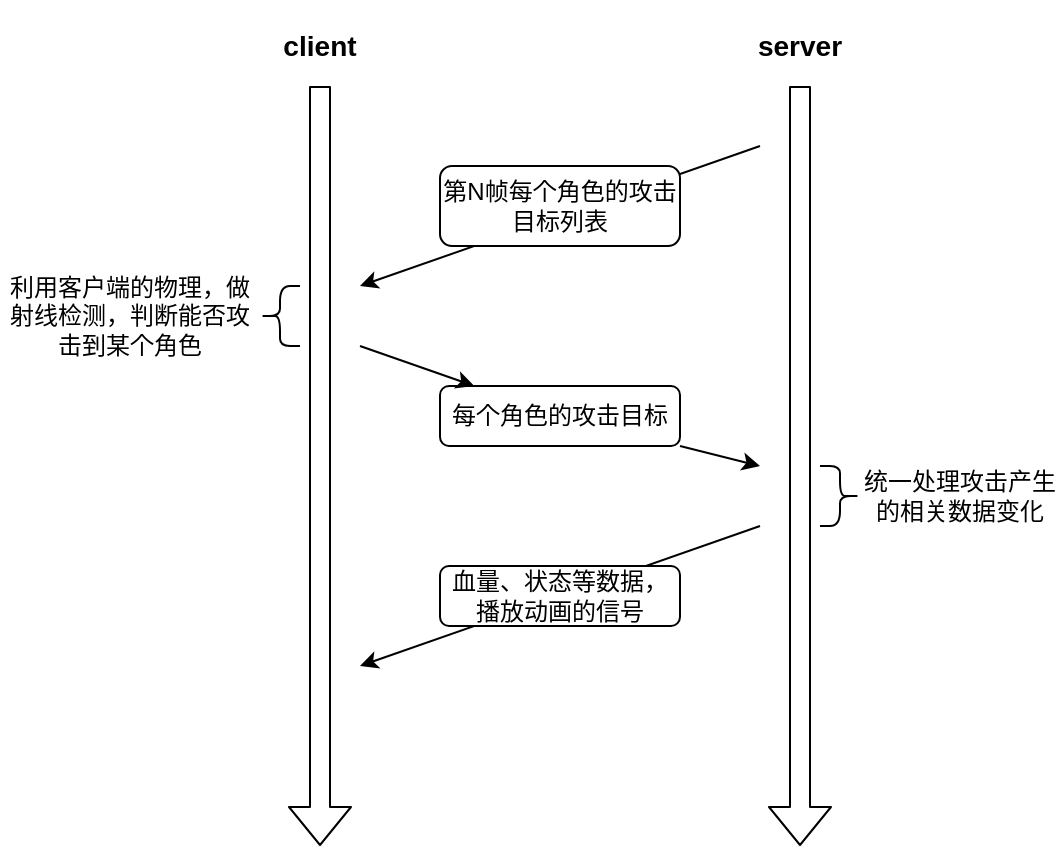 <mxfile version="13.5.5" type="github">
  <diagram id="6exPFGXuGzIeHOk8H6Dh" name="Page-1">
    <mxGraphModel dx="1422" dy="762" grid="1" gridSize="10" guides="1" tooltips="1" connect="1" arrows="1" fold="1" page="1" pageScale="1" pageWidth="827" pageHeight="1169" math="0" shadow="0">
      <root>
        <mxCell id="0" />
        <mxCell id="1" parent="0" />
        <mxCell id="TXNZ-bLl_A4PQ23wF9BG-1" value="" style="endArrow=classic;html=1;shape=flexArrow;" edge="1" parent="1">
          <mxGeometry width="50" height="50" relative="1" as="geometry">
            <mxPoint x="540" y="170" as="sourcePoint" />
            <mxPoint x="540" y="550" as="targetPoint" />
          </mxGeometry>
        </mxCell>
        <mxCell id="TXNZ-bLl_A4PQ23wF9BG-3" value="" style="endArrow=classic;html=1;shape=flexArrow;" edge="1" parent="1">
          <mxGeometry width="50" height="50" relative="1" as="geometry">
            <mxPoint x="300" y="170" as="sourcePoint" />
            <mxPoint x="300" y="550" as="targetPoint" />
          </mxGeometry>
        </mxCell>
        <mxCell id="TXNZ-bLl_A4PQ23wF9BG-4" value="&lt;h3&gt;client&lt;/h3&gt;" style="text;html=1;strokeColor=none;fillColor=none;align=center;verticalAlign=middle;whiteSpace=wrap;rounded=0;" vertex="1" parent="1">
          <mxGeometry x="280" y="140" width="40" height="20" as="geometry" />
        </mxCell>
        <mxCell id="TXNZ-bLl_A4PQ23wF9BG-8" value="&lt;h3&gt;server&lt;/h3&gt;" style="text;html=1;strokeColor=none;fillColor=none;align=center;verticalAlign=middle;whiteSpace=wrap;rounded=0;" vertex="1" parent="1">
          <mxGeometry x="520" y="140" width="40" height="20" as="geometry" />
        </mxCell>
        <mxCell id="TXNZ-bLl_A4PQ23wF9BG-10" value="" style="endArrow=classic;html=1;" edge="1" parent="1">
          <mxGeometry width="50" height="50" relative="1" as="geometry">
            <mxPoint x="520" y="200" as="sourcePoint" />
            <mxPoint x="320" y="270" as="targetPoint" />
          </mxGeometry>
        </mxCell>
        <mxCell id="TXNZ-bLl_A4PQ23wF9BG-11" value="" style="endArrow=classic;html=1;" edge="1" parent="1">
          <mxGeometry width="50" height="50" relative="1" as="geometry">
            <mxPoint x="520" y="390" as="sourcePoint" />
            <mxPoint x="320" y="460" as="targetPoint" />
          </mxGeometry>
        </mxCell>
        <mxCell id="TXNZ-bLl_A4PQ23wF9BG-12" value="" style="endArrow=classic;html=1;" edge="1" parent="1" source="TXNZ-bLl_A4PQ23wF9BG-16">
          <mxGeometry width="50" height="50" relative="1" as="geometry">
            <mxPoint x="320" y="300" as="sourcePoint" />
            <mxPoint x="520" y="360" as="targetPoint" />
          </mxGeometry>
        </mxCell>
        <mxCell id="TXNZ-bLl_A4PQ23wF9BG-14" value="第N帧每个角色的攻击目标列表" style="rounded=1;whiteSpace=wrap;html=1;" vertex="1" parent="1">
          <mxGeometry x="360" y="210" width="120" height="40" as="geometry" />
        </mxCell>
        <mxCell id="TXNZ-bLl_A4PQ23wF9BG-16" value="每个角色的攻击目标" style="rounded=1;whiteSpace=wrap;html=1;" vertex="1" parent="1">
          <mxGeometry x="360" y="320" width="120" height="30" as="geometry" />
        </mxCell>
        <mxCell id="TXNZ-bLl_A4PQ23wF9BG-19" value="" style="endArrow=classic;html=1;" edge="1" parent="1" target="TXNZ-bLl_A4PQ23wF9BG-16">
          <mxGeometry width="50" height="50" relative="1" as="geometry">
            <mxPoint x="320" y="300" as="sourcePoint" />
            <mxPoint x="520" y="360" as="targetPoint" />
          </mxGeometry>
        </mxCell>
        <mxCell id="TXNZ-bLl_A4PQ23wF9BG-20" value="血量、状态等数据，播放动画的信号" style="rounded=1;whiteSpace=wrap;html=1;" vertex="1" parent="1">
          <mxGeometry x="360" y="410" width="120" height="30" as="geometry" />
        </mxCell>
        <mxCell id="TXNZ-bLl_A4PQ23wF9BG-21" value="" style="shape=curlyBracket;whiteSpace=wrap;html=1;rounded=1;" vertex="1" parent="1">
          <mxGeometry x="270" y="270" width="20" height="30" as="geometry" />
        </mxCell>
        <mxCell id="TXNZ-bLl_A4PQ23wF9BG-22" value="利用客户端的物理，做射线检测，判断能否攻击到某个角色&lt;br&gt;" style="text;html=1;strokeColor=none;fillColor=none;align=center;verticalAlign=middle;whiteSpace=wrap;rounded=0;" vertex="1" parent="1">
          <mxGeometry x="140" y="267.5" width="130" height="35" as="geometry" />
        </mxCell>
        <mxCell id="TXNZ-bLl_A4PQ23wF9BG-23" value="" style="shape=curlyBracket;whiteSpace=wrap;html=1;rounded=1;direction=west;" vertex="1" parent="1">
          <mxGeometry x="550" y="360" width="20" height="30" as="geometry" />
        </mxCell>
        <mxCell id="TXNZ-bLl_A4PQ23wF9BG-24" value="统一处理攻击产生的相关数据变化" style="text;html=1;strokeColor=none;fillColor=none;align=center;verticalAlign=middle;whiteSpace=wrap;rounded=0;" vertex="1" parent="1">
          <mxGeometry x="570" y="357.5" width="100" height="35" as="geometry" />
        </mxCell>
      </root>
    </mxGraphModel>
  </diagram>
</mxfile>
